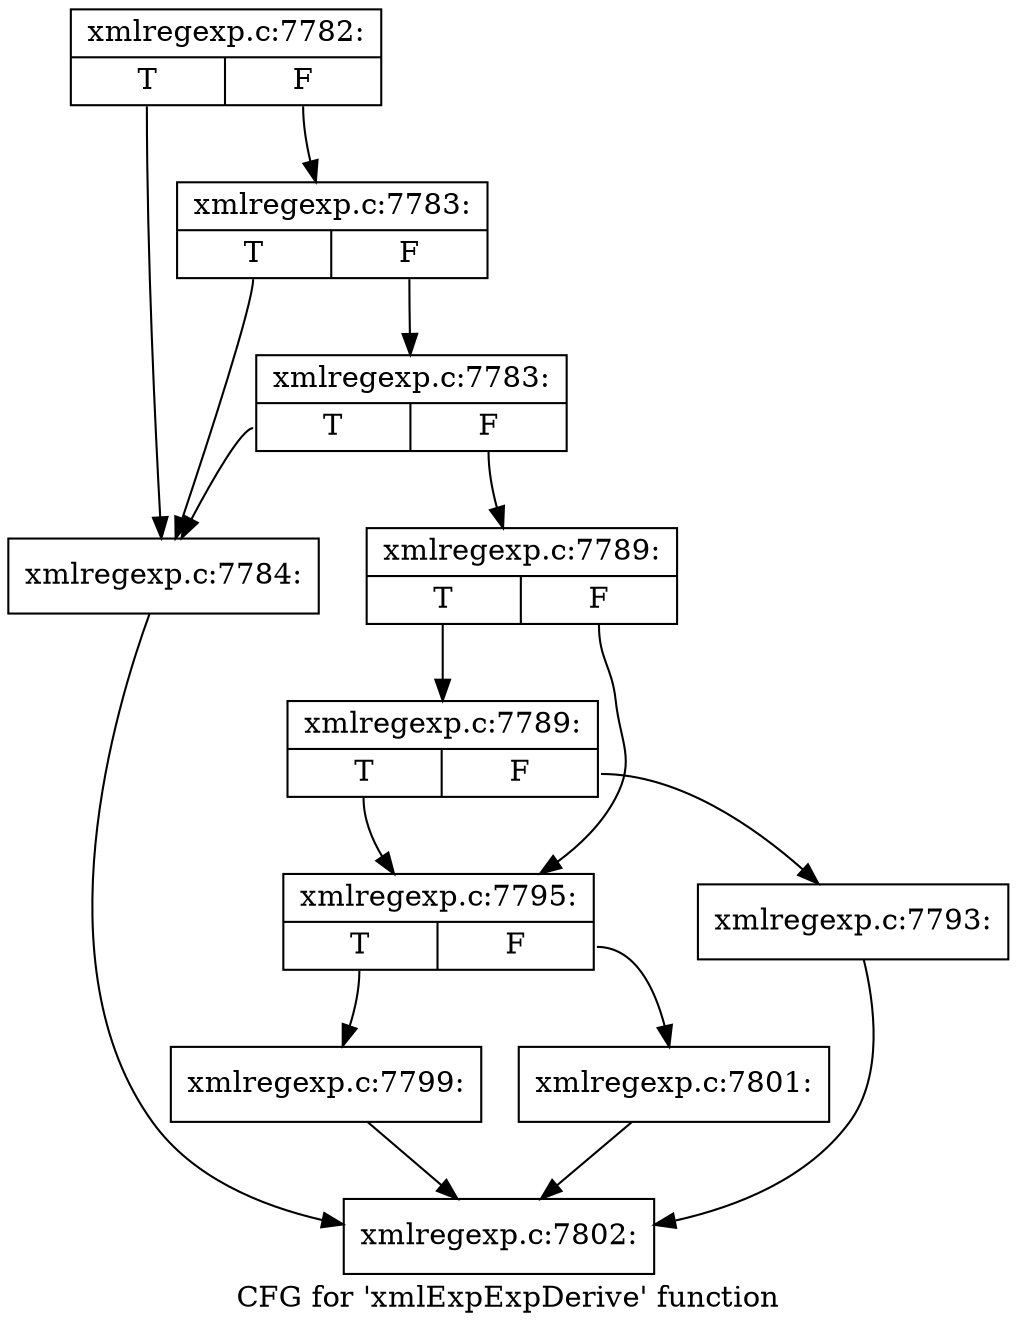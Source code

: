 digraph "CFG for 'xmlExpExpDerive' function" {
	label="CFG for 'xmlExpExpDerive' function";

	Node0x563d9d6903a0 [shape=record,label="{xmlregexp.c:7782:|{<s0>T|<s1>F}}"];
	Node0x563d9d6903a0:s0 -> Node0x563d9d6aaf90;
	Node0x563d9d6903a0:s1 -> Node0x563d9d6ab0b0;
	Node0x563d9d6ab0b0 [shape=record,label="{xmlregexp.c:7783:|{<s0>T|<s1>F}}"];
	Node0x563d9d6ab0b0:s0 -> Node0x563d9d6aaf90;
	Node0x563d9d6ab0b0:s1 -> Node0x563d9d6ab030;
	Node0x563d9d6ab030 [shape=record,label="{xmlregexp.c:7783:|{<s0>T|<s1>F}}"];
	Node0x563d9d6ab030:s0 -> Node0x563d9d6aaf90;
	Node0x563d9d6ab030:s1 -> Node0x563d9d6aafe0;
	Node0x563d9d6aaf90 [shape=record,label="{xmlregexp.c:7784:}"];
	Node0x563d9d6aaf90 -> Node0x563d9d3958b0;
	Node0x563d9d6aafe0 [shape=record,label="{xmlregexp.c:7789:|{<s0>T|<s1>F}}"];
	Node0x563d9d6aafe0:s0 -> Node0x563d9d6aba10;
	Node0x563d9d6aafe0:s1 -> Node0x563d9d6ab9c0;
	Node0x563d9d6aba10 [shape=record,label="{xmlregexp.c:7789:|{<s0>T|<s1>F}}"];
	Node0x563d9d6aba10:s0 -> Node0x563d9d6ab9c0;
	Node0x563d9d6aba10:s1 -> Node0x563d9d6ab970;
	Node0x563d9d6ab970 [shape=record,label="{xmlregexp.c:7793:}"];
	Node0x563d9d6ab970 -> Node0x563d9d3958b0;
	Node0x563d9d6ab9c0 [shape=record,label="{xmlregexp.c:7795:|{<s0>T|<s1>F}}"];
	Node0x563d9d6ab9c0:s0 -> Node0x563d9d6ac3f0;
	Node0x563d9d6ab9c0:s1 -> Node0x563d9d6ac440;
	Node0x563d9d6ac3f0 [shape=record,label="{xmlregexp.c:7799:}"];
	Node0x563d9d6ac3f0 -> Node0x563d9d3958b0;
	Node0x563d9d6ac440 [shape=record,label="{xmlregexp.c:7801:}"];
	Node0x563d9d6ac440 -> Node0x563d9d3958b0;
	Node0x563d9d3958b0 [shape=record,label="{xmlregexp.c:7802:}"];
}
